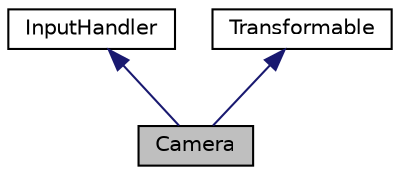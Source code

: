digraph "Camera"
{
  edge [fontname="Helvetica",fontsize="10",labelfontname="Helvetica",labelfontsize="10"];
  node [fontname="Helvetica",fontsize="10",shape=record];
  Node1 [label="Camera",height=0.2,width=0.4,color="black", fillcolor="grey75", style="filled" fontcolor="black"];
  Node2 -> Node1 [dir="back",color="midnightblue",fontsize="10",style="solid",fontname="Helvetica"];
  Node2 [label="InputHandler",height=0.2,width=0.4,color="black", fillcolor="white", style="filled",URL="$class_input_handler.html",tooltip="Defines an interface which can be used by any object to capture and handle input. ..."];
  Node3 -> Node1 [dir="back",color="midnightblue",fontsize="10",style="solid",fontname="Helvetica"];
  Node3 [label="Transformable",height=0.2,width=0.4,color="black", fillcolor="white", style="filled",URL="$class_transformable.html",tooltip="Defines an interface movable objects can inherit from. "];
}
